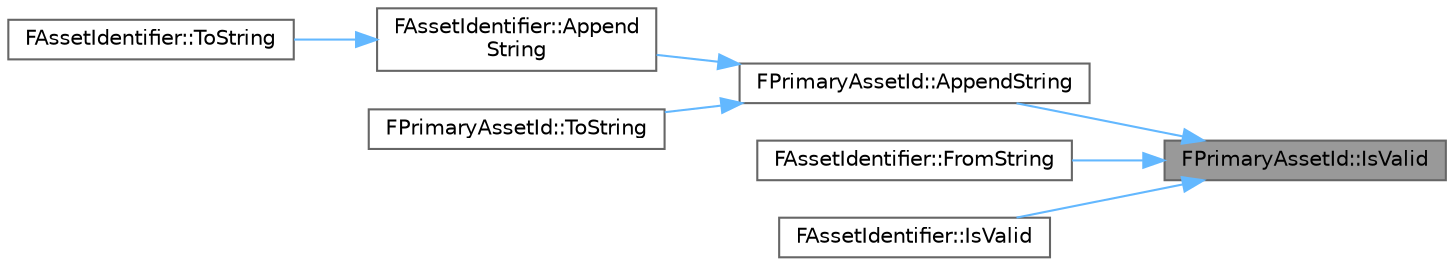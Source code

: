 digraph "FPrimaryAssetId::IsValid"
{
 // INTERACTIVE_SVG=YES
 // LATEX_PDF_SIZE
  bgcolor="transparent";
  edge [fontname=Helvetica,fontsize=10,labelfontname=Helvetica,labelfontsize=10];
  node [fontname=Helvetica,fontsize=10,shape=box,height=0.2,width=0.4];
  rankdir="RL";
  Node1 [id="Node000001",label="FPrimaryAssetId::IsValid",height=0.2,width=0.4,color="gray40", fillcolor="grey60", style="filled", fontcolor="black",tooltip="Returns true if this is a valid identifier."];
  Node1 -> Node2 [id="edge1_Node000001_Node000002",dir="back",color="steelblue1",style="solid",tooltip=" "];
  Node2 [id="Node000002",label="FPrimaryAssetId::AppendString",height=0.2,width=0.4,color="grey40", fillcolor="white", style="filled",URL="$d6/d42/structFPrimaryAssetId.html#a0f38b8c9a3ab84c585bec53d100782c1",tooltip="Appends to the given builder the string version of this identifier in Type:Name format."];
  Node2 -> Node3 [id="edge2_Node000002_Node000003",dir="back",color="steelblue1",style="solid",tooltip=" "];
  Node3 [id="Node000003",label="FAssetIdentifier::Append\lString",height=0.2,width=0.4,color="grey40", fillcolor="white", style="filled",URL="$da/d0e/structFAssetIdentifier.html#af15f0ac0a122fd245f85671cd347b124",tooltip="Appends to the given builder the string version of this identifier in Package.Object::Name format."];
  Node3 -> Node4 [id="edge3_Node000003_Node000004",dir="back",color="steelblue1",style="solid",tooltip=" "];
  Node4 [id="Node000004",label="FAssetIdentifier::ToString",height=0.2,width=0.4,color="grey40", fillcolor="white", style="filled",URL="$da/d0e/structFAssetIdentifier.html#acc98b1c7e5bc885eccf59b4cccc4313f",tooltip="Returns string version of this identifier in Package.Object::Name format."];
  Node2 -> Node5 [id="edge4_Node000002_Node000005",dir="back",color="steelblue1",style="solid",tooltip=" "];
  Node5 [id="Node000005",label="FPrimaryAssetId::ToString",height=0.2,width=0.4,color="grey40", fillcolor="white", style="filled",URL="$d6/d42/structFPrimaryAssetId.html#a816de62290e06bca5166177129182c0c",tooltip="Returns string version of this identifier in Type:Name format."];
  Node1 -> Node6 [id="edge5_Node000001_Node000006",dir="back",color="steelblue1",style="solid",tooltip=" "];
  Node6 [id="Node000006",label="FAssetIdentifier::FromString",height=0.2,width=0.4,color="grey40", fillcolor="white", style="filled",URL="$da/d0e/structFAssetIdentifier.html#a7db8739a125abead448a340ce80a26b2",tooltip="Converts from Package.Object::Name format."];
  Node1 -> Node7 [id="edge6_Node000001_Node000007",dir="back",color="steelblue1",style="solid",tooltip=" "];
  Node7 [id="Node000007",label="FAssetIdentifier::IsValid",height=0.2,width=0.4,color="grey40", fillcolor="white", style="filled",URL="$da/d0e/structFAssetIdentifier.html#acb8a34d4e755159d23d8b4f87f37827c",tooltip="Returns true if this is a valid non-null identifier."];
}
